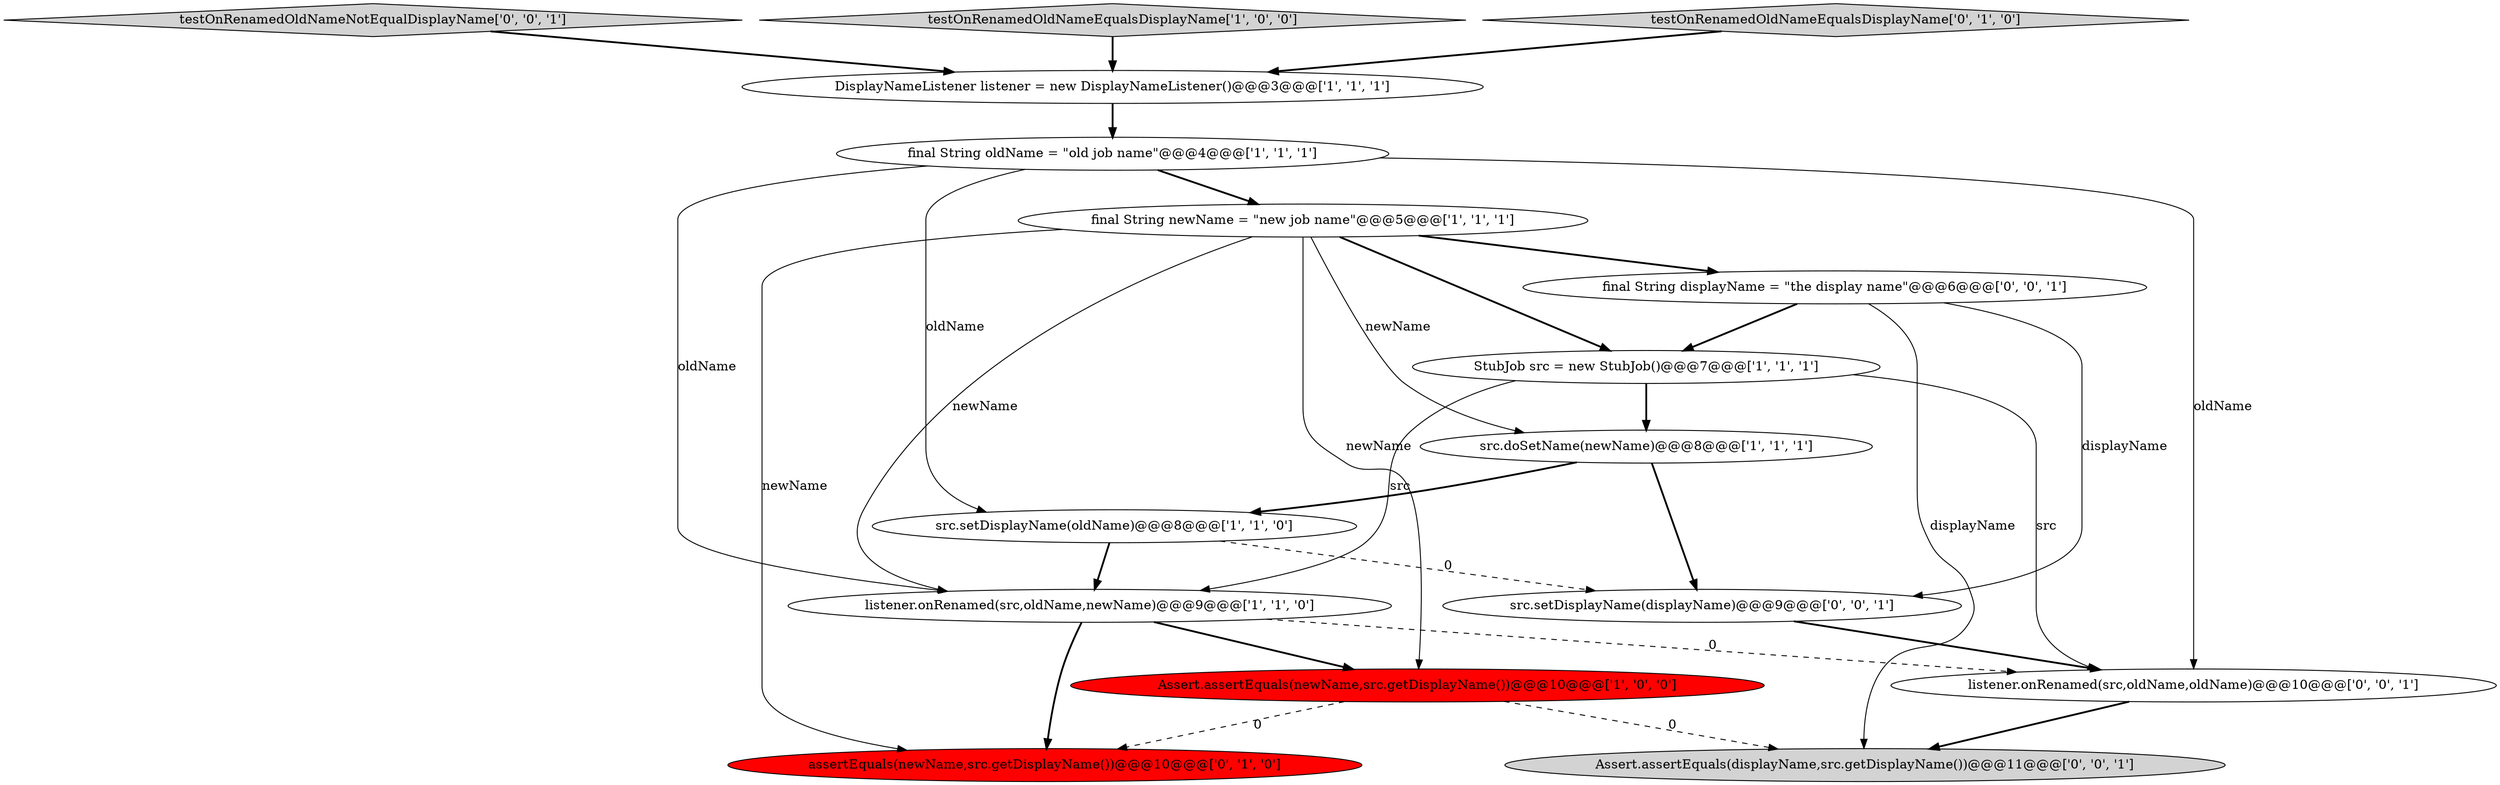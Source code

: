 digraph {
2 [style = filled, label = "src.setDisplayName(oldName)@@@8@@@['1', '1', '0']", fillcolor = white, shape = ellipse image = "AAA0AAABBB1BBB"];
5 [style = filled, label = "Assert.assertEquals(newName,src.getDisplayName())@@@10@@@['1', '0', '0']", fillcolor = red, shape = ellipse image = "AAA1AAABBB1BBB"];
13 [style = filled, label = "testOnRenamedOldNameNotEqualDisplayName['0', '0', '1']", fillcolor = lightgray, shape = diamond image = "AAA0AAABBB3BBB"];
4 [style = filled, label = "testOnRenamedOldNameEqualsDisplayName['1', '0', '0']", fillcolor = lightgray, shape = diamond image = "AAA0AAABBB1BBB"];
10 [style = filled, label = "testOnRenamedOldNameEqualsDisplayName['0', '1', '0']", fillcolor = lightgray, shape = diamond image = "AAA0AAABBB2BBB"];
0 [style = filled, label = "src.doSetName(newName)@@@8@@@['1', '1', '1']", fillcolor = white, shape = ellipse image = "AAA0AAABBB1BBB"];
9 [style = filled, label = "assertEquals(newName,src.getDisplayName())@@@10@@@['0', '1', '0']", fillcolor = red, shape = ellipse image = "AAA1AAABBB2BBB"];
1 [style = filled, label = "StubJob src = new StubJob()@@@7@@@['1', '1', '1']", fillcolor = white, shape = ellipse image = "AAA0AAABBB1BBB"];
14 [style = filled, label = "src.setDisplayName(displayName)@@@9@@@['0', '0', '1']", fillcolor = white, shape = ellipse image = "AAA0AAABBB3BBB"];
15 [style = filled, label = "Assert.assertEquals(displayName,src.getDisplayName())@@@11@@@['0', '0', '1']", fillcolor = lightgray, shape = ellipse image = "AAA0AAABBB3BBB"];
6 [style = filled, label = "DisplayNameListener listener = new DisplayNameListener()@@@3@@@['1', '1', '1']", fillcolor = white, shape = ellipse image = "AAA0AAABBB1BBB"];
7 [style = filled, label = "final String oldName = \"old job name\"@@@4@@@['1', '1', '1']", fillcolor = white, shape = ellipse image = "AAA0AAABBB1BBB"];
3 [style = filled, label = "listener.onRenamed(src,oldName,newName)@@@9@@@['1', '1', '0']", fillcolor = white, shape = ellipse image = "AAA0AAABBB1BBB"];
11 [style = filled, label = "final String displayName = \"the display name\"@@@6@@@['0', '0', '1']", fillcolor = white, shape = ellipse image = "AAA0AAABBB3BBB"];
8 [style = filled, label = "final String newName = \"new job name\"@@@5@@@['1', '1', '1']", fillcolor = white, shape = ellipse image = "AAA0AAABBB1BBB"];
12 [style = filled, label = "listener.onRenamed(src,oldName,oldName)@@@10@@@['0', '0', '1']", fillcolor = white, shape = ellipse image = "AAA0AAABBB3BBB"];
7->2 [style = solid, label="oldName"];
4->6 [style = bold, label=""];
11->1 [style = bold, label=""];
11->14 [style = solid, label="displayName"];
1->12 [style = solid, label="src"];
2->3 [style = bold, label=""];
0->2 [style = bold, label=""];
12->15 [style = bold, label=""];
11->15 [style = solid, label="displayName"];
5->9 [style = dashed, label="0"];
8->3 [style = solid, label="newName"];
8->9 [style = solid, label="newName"];
1->0 [style = bold, label=""];
1->3 [style = solid, label="src"];
7->8 [style = bold, label=""];
8->0 [style = solid, label="newName"];
10->6 [style = bold, label=""];
3->9 [style = bold, label=""];
8->1 [style = bold, label=""];
3->5 [style = bold, label=""];
0->14 [style = bold, label=""];
7->12 [style = solid, label="oldName"];
3->12 [style = dashed, label="0"];
2->14 [style = dashed, label="0"];
14->12 [style = bold, label=""];
13->6 [style = bold, label=""];
6->7 [style = bold, label=""];
5->15 [style = dashed, label="0"];
8->5 [style = solid, label="newName"];
8->11 [style = bold, label=""];
7->3 [style = solid, label="oldName"];
}
